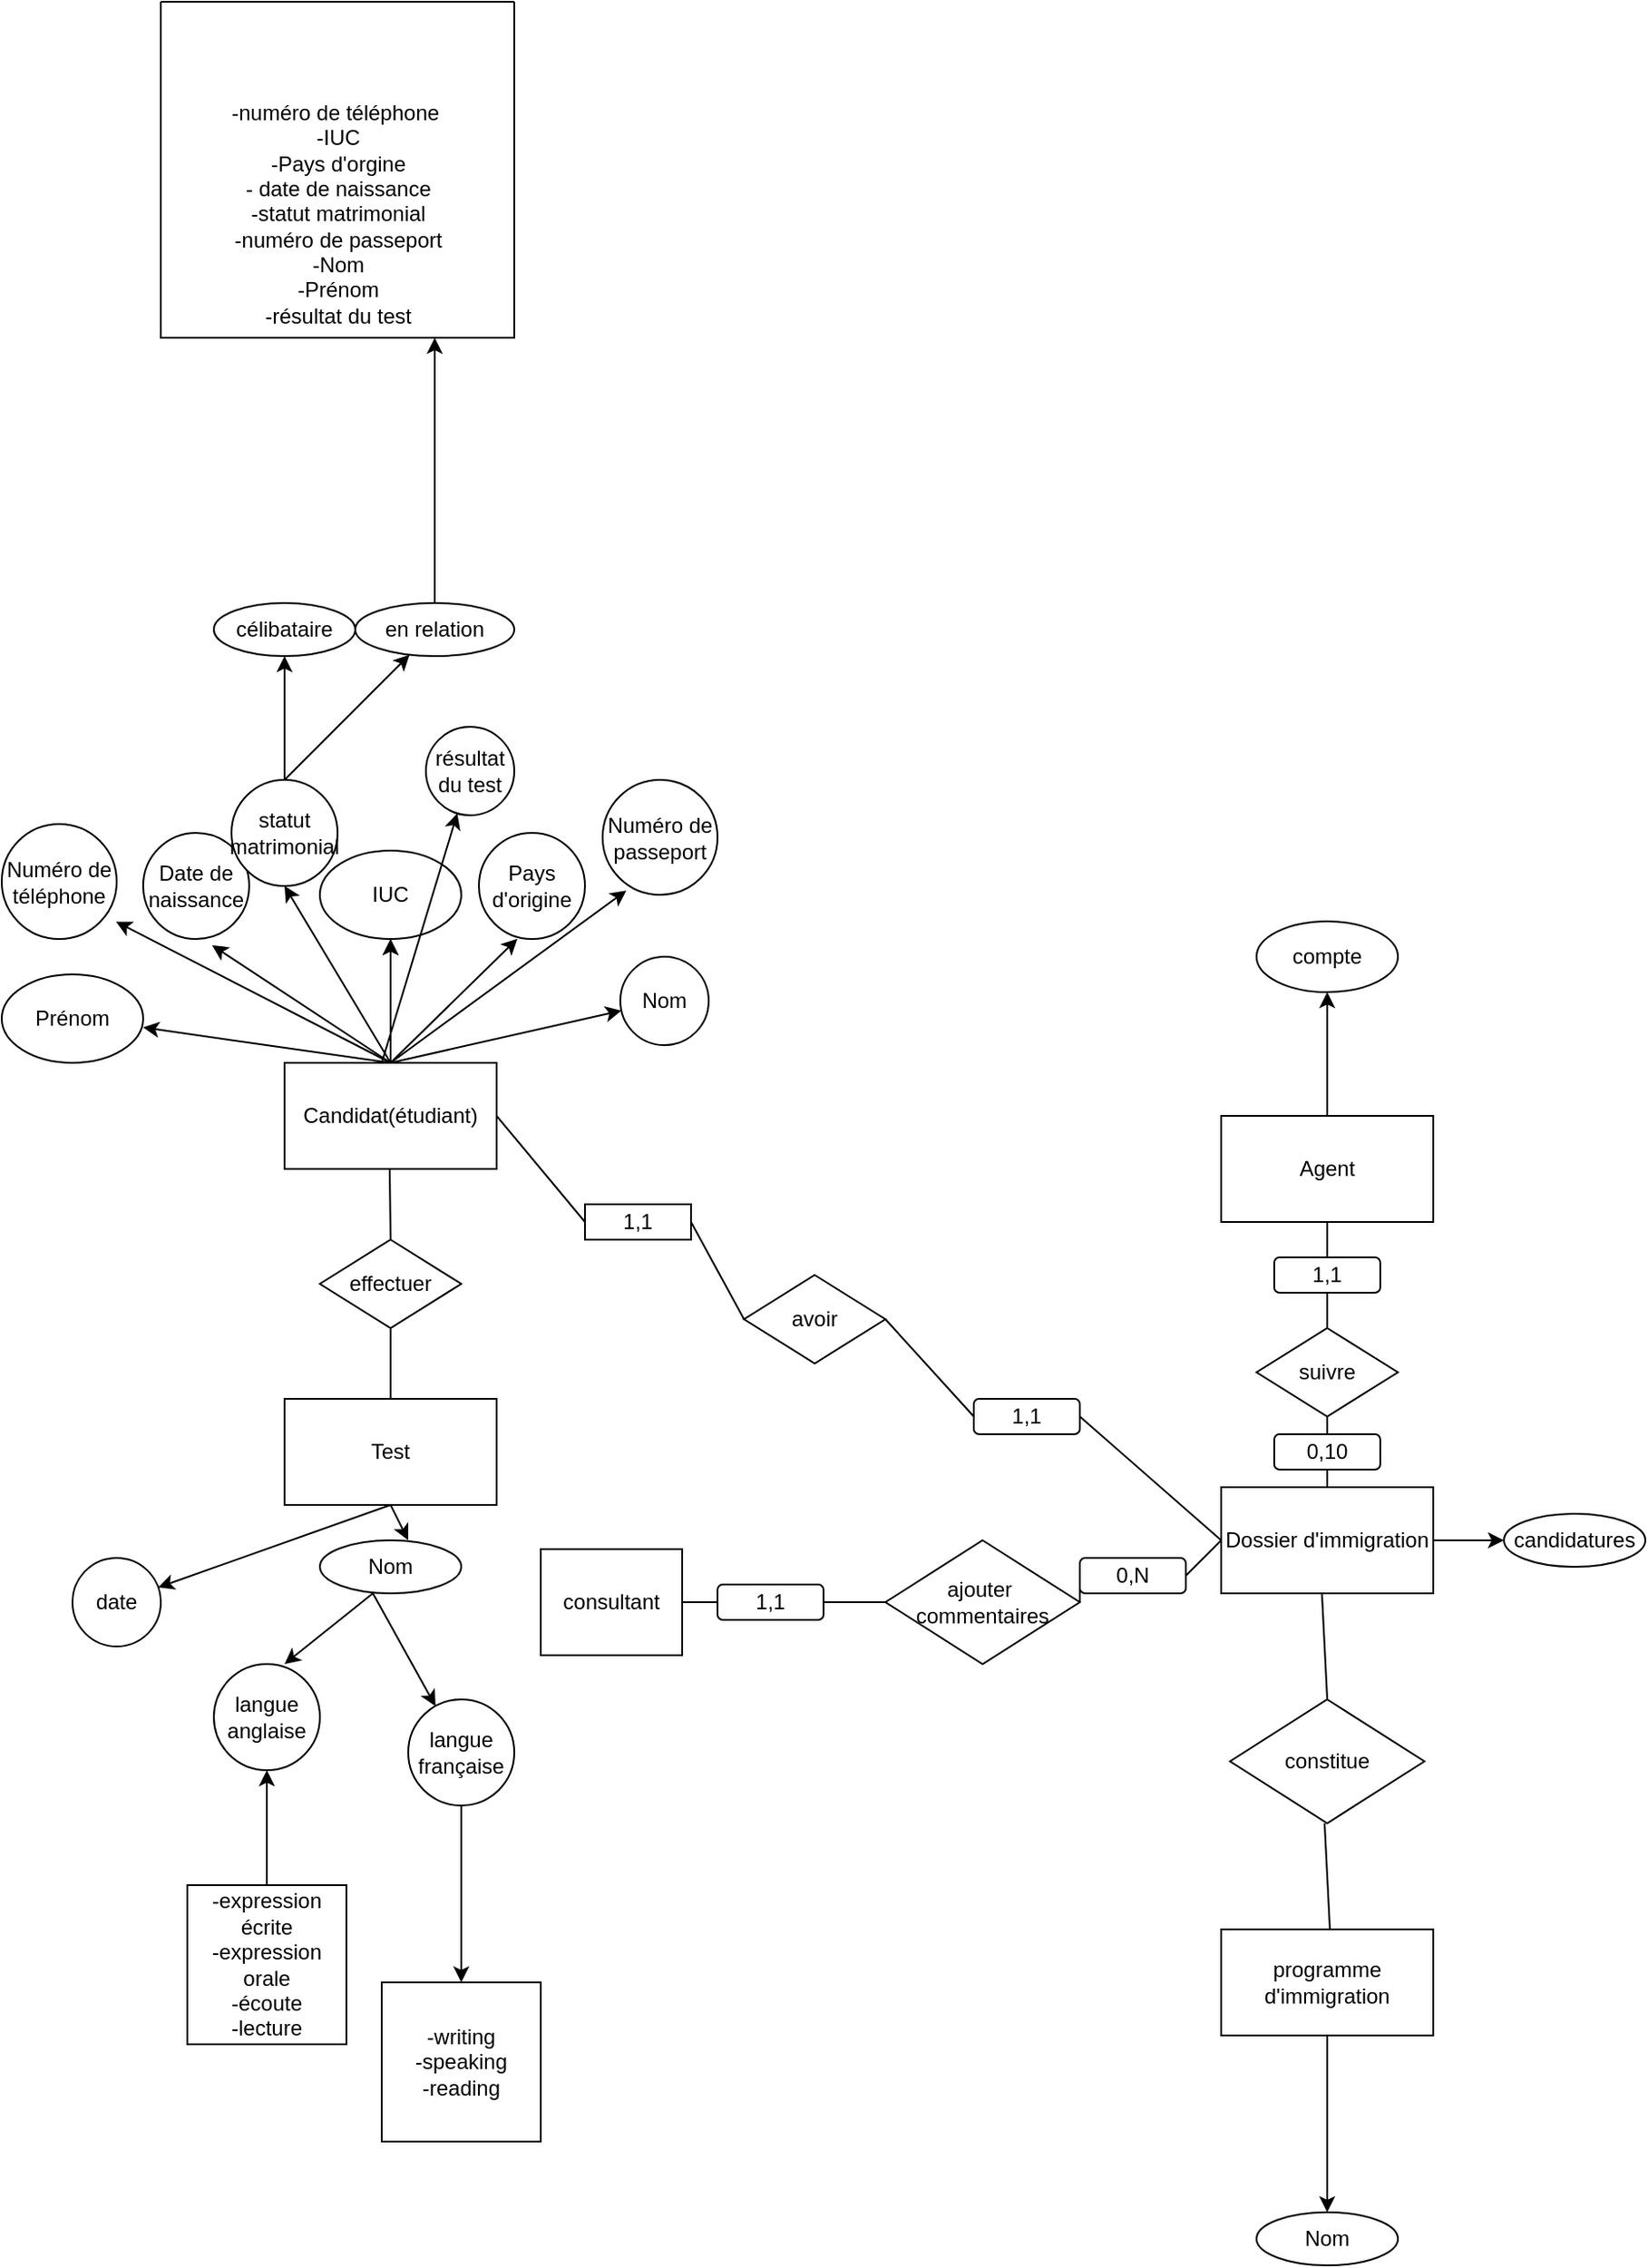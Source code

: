 <mxfile version="23.1.6" type="device" pages="2">
  <diagram name="Exercice1 - 1- modèle entité-relationnel" id="fhU_g64vVES2-TFn09sz">
    <mxGraphModel dx="1023" dy="2075" grid="1" gridSize="10" guides="1" tooltips="1" connect="1" arrows="1" fold="1" page="1" pageScale="1" pageWidth="827" pageHeight="1169" math="0" shadow="0">
      <root>
        <mxCell id="0" />
        <mxCell id="1" parent="0" />
        <mxCell id="cVERZErIQEBMqaUjW_ca-4" value="" style="edgeStyle=orthogonalEdgeStyle;rounded=0;orthogonalLoop=1;jettySize=auto;html=1;" edge="1" parent="1" source="cVERZErIQEBMqaUjW_ca-2" target="cVERZErIQEBMqaUjW_ca-3">
          <mxGeometry relative="1" as="geometry" />
        </mxCell>
        <mxCell id="cVERZErIQEBMqaUjW_ca-17" value="" style="edgeStyle=orthogonalEdgeStyle;rounded=0;orthogonalLoop=1;jettySize=auto;html=1;" edge="1" parent="1" source="cVERZErIQEBMqaUjW_ca-2" target="cVERZErIQEBMqaUjW_ca-3">
          <mxGeometry relative="1" as="geometry" />
        </mxCell>
        <mxCell id="cVERZErIQEBMqaUjW_ca-2" value="Candidat(étudiant)" style="rounded=0;whiteSpace=wrap;html=1;" vertex="1" parent="1">
          <mxGeometry x="160" y="120" width="120" height="60" as="geometry" />
        </mxCell>
        <mxCell id="cVERZErIQEBMqaUjW_ca-3" value="IUC" style="ellipse;whiteSpace=wrap;html=1;rounded=0;" vertex="1" parent="1">
          <mxGeometry x="180" width="80" height="50" as="geometry" />
        </mxCell>
        <mxCell id="cVERZErIQEBMqaUjW_ca-7" value="Prénom" style="ellipse;whiteSpace=wrap;html=1;rounded=0;" vertex="1" parent="1">
          <mxGeometry y="70" width="80" height="50" as="geometry" />
        </mxCell>
        <mxCell id="cVERZErIQEBMqaUjW_ca-11" value="Date de naissance" style="ellipse;whiteSpace=wrap;html=1;aspect=fixed;" vertex="1" parent="1">
          <mxGeometry x="80" y="-10" width="60" height="60" as="geometry" />
        </mxCell>
        <mxCell id="cVERZErIQEBMqaUjW_ca-12" value="Pays d&#39;origine" style="ellipse;whiteSpace=wrap;html=1;aspect=fixed;" vertex="1" parent="1">
          <mxGeometry x="270" y="-10" width="60" height="60" as="geometry" />
        </mxCell>
        <mxCell id="cVERZErIQEBMqaUjW_ca-14" value="" style="endArrow=classic;html=1;rounded=0;entryX=0.65;entryY=1.058;entryDx=0;entryDy=0;entryPerimeter=0;" edge="1" parent="1" target="cVERZErIQEBMqaUjW_ca-11">
          <mxGeometry width="50" height="50" relative="1" as="geometry">
            <mxPoint x="220" y="120" as="sourcePoint" />
            <mxPoint x="280" y="230" as="targetPoint" />
          </mxGeometry>
        </mxCell>
        <mxCell id="cVERZErIQEBMqaUjW_ca-16" value="" style="endArrow=classic;html=1;rounded=0;entryX=0.363;entryY=0.997;entryDx=0;entryDy=0;entryPerimeter=0;exitX=0.5;exitY=0;exitDx=0;exitDy=0;" edge="1" parent="1" source="cVERZErIQEBMqaUjW_ca-2" target="cVERZErIQEBMqaUjW_ca-12">
          <mxGeometry width="50" height="50" relative="1" as="geometry">
            <mxPoint x="250" y="120" as="sourcePoint" />
            <mxPoint x="300" y="70" as="targetPoint" />
          </mxGeometry>
        </mxCell>
        <mxCell id="cVERZErIQEBMqaUjW_ca-19" value="" style="endArrow=classic;html=1;rounded=0;" edge="1" parent="1" target="cVERZErIQEBMqaUjW_ca-20">
          <mxGeometry width="50" height="50" relative="1" as="geometry">
            <mxPoint x="220" y="120" as="sourcePoint" />
            <mxPoint x="390" y="70" as="targetPoint" />
          </mxGeometry>
        </mxCell>
        <mxCell id="cVERZErIQEBMqaUjW_ca-20" value="Nom" style="ellipse;whiteSpace=wrap;html=1;aspect=fixed;" vertex="1" parent="1">
          <mxGeometry x="350" y="60" width="50" height="50" as="geometry" />
        </mxCell>
        <mxCell id="cVERZErIQEBMqaUjW_ca-22" value="" style="endArrow=classic;html=1;rounded=0;" edge="1" parent="1">
          <mxGeometry width="50" height="50" relative="1" as="geometry">
            <mxPoint x="220" y="120" as="sourcePoint" />
            <mxPoint x="80" y="100" as="targetPoint" />
          </mxGeometry>
        </mxCell>
        <mxCell id="cVERZErIQEBMqaUjW_ca-23" value="" style="endArrow=classic;html=1;rounded=0;entryX=0.994;entryY=0.849;entryDx=0;entryDy=0;entryPerimeter=0;" edge="1" parent="1" target="cVERZErIQEBMqaUjW_ca-25">
          <mxGeometry width="50" height="50" relative="1" as="geometry">
            <mxPoint x="220" y="120" as="sourcePoint" />
            <mxPoint x="105.857" y="55.795" as="targetPoint" />
          </mxGeometry>
        </mxCell>
        <mxCell id="cVERZErIQEBMqaUjW_ca-25" value="Numéro de téléphone" style="ellipse;whiteSpace=wrap;html=1;aspect=fixed;" vertex="1" parent="1">
          <mxGeometry y="-15" width="65" height="65" as="geometry" />
        </mxCell>
        <mxCell id="cVERZErIQEBMqaUjW_ca-26" value="Numéro de passeport" style="ellipse;whiteSpace=wrap;html=1;aspect=fixed;" vertex="1" parent="1">
          <mxGeometry x="340" y="-40" width="65" height="65" as="geometry" />
        </mxCell>
        <mxCell id="cVERZErIQEBMqaUjW_ca-27" value="" style="endArrow=classic;html=1;rounded=0;entryX=0.206;entryY=0.963;entryDx=0;entryDy=0;entryPerimeter=0;" edge="1" parent="1" target="cVERZErIQEBMqaUjW_ca-26">
          <mxGeometry width="50" height="50" relative="1" as="geometry">
            <mxPoint x="220" y="120" as="sourcePoint" />
            <mxPoint x="270" y="230" as="targetPoint" />
          </mxGeometry>
        </mxCell>
        <mxCell id="cVERZErIQEBMqaUjW_ca-59" value="" style="edgeStyle=orthogonalEdgeStyle;rounded=0;orthogonalLoop=1;jettySize=auto;html=1;" edge="1" parent="1" source="cVERZErIQEBMqaUjW_ca-28" target="cVERZErIQEBMqaUjW_ca-58">
          <mxGeometry relative="1" as="geometry" />
        </mxCell>
        <mxCell id="cVERZErIQEBMqaUjW_ca-28" value="statut matrimonial" style="ellipse;whiteSpace=wrap;html=1;aspect=fixed;" vertex="1" parent="1">
          <mxGeometry x="130" y="-40" width="60" height="60" as="geometry" />
        </mxCell>
        <mxCell id="cVERZErIQEBMqaUjW_ca-29" value="" style="endArrow=classic;html=1;rounded=0;exitX=0.5;exitY=0;exitDx=0;exitDy=0;" edge="1" parent="1" source="cVERZErIQEBMqaUjW_ca-2">
          <mxGeometry width="50" height="50" relative="1" as="geometry">
            <mxPoint x="120" y="70" as="sourcePoint" />
            <mxPoint x="160" y="20" as="targetPoint" />
          </mxGeometry>
        </mxCell>
        <mxCell id="cVERZErIQEBMqaUjW_ca-57" value="" style="edgeStyle=orthogonalEdgeStyle;rounded=0;orthogonalLoop=1;jettySize=auto;html=1;" edge="1" parent="1" source="cVERZErIQEBMqaUjW_ca-30" target="cVERZErIQEBMqaUjW_ca-56">
          <mxGeometry relative="1" as="geometry" />
        </mxCell>
        <mxCell id="cVERZErIQEBMqaUjW_ca-30" value="programme d&#39;immigration" style="rounded=0;whiteSpace=wrap;html=1;" vertex="1" parent="1">
          <mxGeometry x="690" y="610" width="120" height="60" as="geometry" />
        </mxCell>
        <mxCell id="cVERZErIQEBMqaUjW_ca-33" value="Test" style="rounded=0;whiteSpace=wrap;html=1;" vertex="1" parent="1">
          <mxGeometry x="160" y="310" width="120" height="60" as="geometry" />
        </mxCell>
        <mxCell id="cVERZErIQEBMqaUjW_ca-50" value="" style="edgeStyle=orthogonalEdgeStyle;rounded=0;orthogonalLoop=1;jettySize=auto;html=1;" edge="1" parent="1" source="cVERZErIQEBMqaUjW_ca-34" target="cVERZErIQEBMqaUjW_ca-49">
          <mxGeometry relative="1" as="geometry" />
        </mxCell>
        <mxCell id="cVERZErIQEBMqaUjW_ca-34" value="Agent" style="rounded=0;whiteSpace=wrap;html=1;" vertex="1" parent="1">
          <mxGeometry x="690" y="150" width="120" height="60" as="geometry" />
        </mxCell>
        <mxCell id="cVERZErIQEBMqaUjW_ca-35" value="consultant" style="rounded=0;whiteSpace=wrap;html=1;" vertex="1" parent="1">
          <mxGeometry x="305" y="395" width="80" height="60" as="geometry" />
        </mxCell>
        <mxCell id="cVERZErIQEBMqaUjW_ca-43" value="" style="edgeStyle=orthogonalEdgeStyle;rounded=0;orthogonalLoop=1;jettySize=auto;html=1;" edge="1" parent="1" source="cVERZErIQEBMqaUjW_ca-36" target="cVERZErIQEBMqaUjW_ca-42">
          <mxGeometry relative="1" as="geometry" />
        </mxCell>
        <mxCell id="cVERZErIQEBMqaUjW_ca-36" value="Dossier d&#39;immigration" style="rounded=0;whiteSpace=wrap;html=1;" vertex="1" parent="1">
          <mxGeometry x="690" y="360" width="120" height="60" as="geometry" />
        </mxCell>
        <mxCell id="cVERZErIQEBMqaUjW_ca-38" value="" style="endArrow=none;html=1;rounded=0;exitX=0.5;exitY=0;exitDx=0;exitDy=0;" edge="1" parent="1" source="cVERZErIQEBMqaUjW_ca-36" target="cVERZErIQEBMqaUjW_ca-39">
          <mxGeometry width="50" height="50" relative="1" as="geometry">
            <mxPoint x="90" y="500" as="sourcePoint" />
            <mxPoint x="140" y="450" as="targetPoint" />
          </mxGeometry>
        </mxCell>
        <mxCell id="cVERZErIQEBMqaUjW_ca-39" value="suivre" style="rhombus;whiteSpace=wrap;html=1;" vertex="1" parent="1">
          <mxGeometry x="710" y="270" width="80" height="50" as="geometry" />
        </mxCell>
        <mxCell id="cVERZErIQEBMqaUjW_ca-41" value="" style="endArrow=none;html=1;rounded=0;exitX=0.5;exitY=0;exitDx=0;exitDy=0;entryX=0.5;entryY=1;entryDx=0;entryDy=0;" edge="1" parent="1" source="cVERZErIQEBMqaUjW_ca-39" target="cVERZErIQEBMqaUjW_ca-34">
          <mxGeometry width="50" height="50" relative="1" as="geometry">
            <mxPoint x="760" y="370" as="sourcePoint" />
            <mxPoint x="760" y="330" as="targetPoint" />
          </mxGeometry>
        </mxCell>
        <mxCell id="cVERZErIQEBMqaUjW_ca-42" value="candidatures" style="ellipse;whiteSpace=wrap;html=1;rounded=0;" vertex="1" parent="1">
          <mxGeometry x="850" y="375" width="80" height="30" as="geometry" />
        </mxCell>
        <mxCell id="cVERZErIQEBMqaUjW_ca-44" value="effectuer" style="rhombus;whiteSpace=wrap;html=1;" vertex="1" parent="1">
          <mxGeometry x="180" y="220" width="80" height="50" as="geometry" />
        </mxCell>
        <mxCell id="cVERZErIQEBMqaUjW_ca-46" value="" style="endArrow=none;html=1;rounded=0;entryX=0.5;entryY=1;entryDx=0;entryDy=0;" edge="1" parent="1">
          <mxGeometry width="50" height="50" relative="1" as="geometry">
            <mxPoint x="220" y="220" as="sourcePoint" />
            <mxPoint x="219.5" y="180" as="targetPoint" />
          </mxGeometry>
        </mxCell>
        <mxCell id="cVERZErIQEBMqaUjW_ca-47" value="" style="endArrow=none;html=1;rounded=0;" edge="1" parent="1">
          <mxGeometry width="50" height="50" relative="1" as="geometry">
            <mxPoint x="220" y="310" as="sourcePoint" />
            <mxPoint x="220" y="270" as="targetPoint" />
          </mxGeometry>
        </mxCell>
        <mxCell id="cVERZErIQEBMqaUjW_ca-49" value="compte" style="ellipse;whiteSpace=wrap;html=1;rounded=0;" vertex="1" parent="1">
          <mxGeometry x="710" y="40" width="80" height="40" as="geometry" />
        </mxCell>
        <mxCell id="cVERZErIQEBMqaUjW_ca-55" value="0,10" style="rounded=1;whiteSpace=wrap;html=1;" vertex="1" parent="1">
          <mxGeometry x="720" y="330" width="60" height="20" as="geometry" />
        </mxCell>
        <mxCell id="cVERZErIQEBMqaUjW_ca-56" value="Nom" style="ellipse;whiteSpace=wrap;html=1;rounded=0;" vertex="1" parent="1">
          <mxGeometry x="710" y="770" width="80" height="30" as="geometry" />
        </mxCell>
        <mxCell id="cVERZErIQEBMqaUjW_ca-58" value="célibataire" style="ellipse;whiteSpace=wrap;html=1;" vertex="1" parent="1">
          <mxGeometry x="120" y="-140" width="80" height="30" as="geometry" />
        </mxCell>
        <mxCell id="cVERZErIQEBMqaUjW_ca-60" value="" style="endArrow=classic;html=1;rounded=0;exitX=0.5;exitY=0;exitDx=0;exitDy=0;" edge="1" parent="1" source="cVERZErIQEBMqaUjW_ca-28" target="cVERZErIQEBMqaUjW_ca-61">
          <mxGeometry width="50" height="50" relative="1" as="geometry">
            <mxPoint x="280" y="60" as="sourcePoint" />
            <mxPoint x="330" y="10" as="targetPoint" />
            <Array as="points" />
          </mxGeometry>
        </mxCell>
        <mxCell id="cVERZErIQEBMqaUjW_ca-88" value="" style="edgeStyle=orthogonalEdgeStyle;rounded=0;orthogonalLoop=1;jettySize=auto;html=1;" edge="1" parent="1" source="cVERZErIQEBMqaUjW_ca-61">
          <mxGeometry relative="1" as="geometry">
            <mxPoint x="245" y="-290" as="targetPoint" />
          </mxGeometry>
        </mxCell>
        <mxCell id="cVERZErIQEBMqaUjW_ca-61" value="en relation" style="ellipse;whiteSpace=wrap;html=1;" vertex="1" parent="1">
          <mxGeometry x="200" y="-140" width="90" height="30" as="geometry" />
        </mxCell>
        <mxCell id="cVERZErIQEBMqaUjW_ca-89" style="edgeStyle=orthogonalEdgeStyle;rounded=0;orthogonalLoop=1;jettySize=auto;html=1;exitX=0.5;exitY=1;exitDx=0;exitDy=0;" edge="1" parent="1">
          <mxGeometry relative="1" as="geometry">
            <mxPoint x="245" y="-290" as="sourcePoint" />
            <mxPoint x="245" y="-290" as="targetPoint" />
          </mxGeometry>
        </mxCell>
        <mxCell id="cVERZErIQEBMqaUjW_ca-93" value="" style="endArrow=classic;html=1;rounded=0;" edge="1" parent="1" target="cVERZErIQEBMqaUjW_ca-94">
          <mxGeometry width="50" height="50" relative="1" as="geometry">
            <mxPoint x="210" y="420" as="sourcePoint" />
            <mxPoint x="250" y="450" as="targetPoint" />
          </mxGeometry>
        </mxCell>
        <mxCell id="cVERZErIQEBMqaUjW_ca-105" value="" style="edgeStyle=orthogonalEdgeStyle;rounded=0;orthogonalLoop=1;jettySize=auto;html=1;" edge="1" parent="1" source="cVERZErIQEBMqaUjW_ca-94" target="cVERZErIQEBMqaUjW_ca-104">
          <mxGeometry relative="1" as="geometry" />
        </mxCell>
        <mxCell id="cVERZErIQEBMqaUjW_ca-94" value="langue française" style="ellipse;whiteSpace=wrap;html=1;aspect=fixed;" vertex="1" parent="1">
          <mxGeometry x="230" y="480" width="60" height="60" as="geometry" />
        </mxCell>
        <mxCell id="cVERZErIQEBMqaUjW_ca-96" value="" style="endArrow=classic;html=1;rounded=0;" edge="1" parent="1">
          <mxGeometry width="50" height="50" relative="1" as="geometry">
            <mxPoint x="210" y="420" as="sourcePoint" />
            <mxPoint x="160" y="460" as="targetPoint" />
          </mxGeometry>
        </mxCell>
        <mxCell id="cVERZErIQEBMqaUjW_ca-97" value="langue anglaise" style="ellipse;whiteSpace=wrap;html=1;aspect=fixed;" vertex="1" parent="1">
          <mxGeometry x="120" y="460" width="60" height="60" as="geometry" />
        </mxCell>
        <mxCell id="cVERZErIQEBMqaUjW_ca-98" value="" style="swimlane;startSize=0;" vertex="1" parent="1">
          <mxGeometry x="90" y="-480" width="200" height="190" as="geometry" />
        </mxCell>
        <mxCell id="cVERZErIQEBMqaUjW_ca-100" value="-numéro de téléphone&amp;nbsp;&lt;br&gt;-IUC&lt;br&gt;-Pays d&#39;orgine&lt;br&gt;- date de naissance&lt;br&gt;-statut matrimonial&lt;br&gt;-numéro de passeport&lt;br&gt;-Nom&lt;br&gt;-Prénom&lt;br&gt;-résultat du test" style="text;html=1;align=center;verticalAlign=middle;resizable=0;points=[];autosize=1;strokeColor=none;fillColor=none;" vertex="1" parent="cVERZErIQEBMqaUjW_ca-98">
          <mxGeometry x="30" y="50" width="140" height="140" as="geometry" />
        </mxCell>
        <mxCell id="cVERZErIQEBMqaUjW_ca-103" value="" style="edgeStyle=orthogonalEdgeStyle;rounded=0;orthogonalLoop=1;jettySize=auto;html=1;" edge="1" parent="1" source="cVERZErIQEBMqaUjW_ca-102" target="cVERZErIQEBMqaUjW_ca-97">
          <mxGeometry relative="1" as="geometry" />
        </mxCell>
        <mxCell id="cVERZErIQEBMqaUjW_ca-102" value="-expression écrite&lt;br&gt;-expression orale&lt;br&gt;-écoute&lt;br&gt;-lecture" style="whiteSpace=wrap;html=1;aspect=fixed;" vertex="1" parent="1">
          <mxGeometry x="105" y="585" width="90" height="90" as="geometry" />
        </mxCell>
        <mxCell id="cVERZErIQEBMqaUjW_ca-104" value="-writing&lt;br&gt;-speaking&lt;br&gt;-reading" style="whiteSpace=wrap;html=1;" vertex="1" parent="1">
          <mxGeometry x="215" y="640" width="90" height="90" as="geometry" />
        </mxCell>
        <mxCell id="cVERZErIQEBMqaUjW_ca-107" value="" style="endArrow=classic;html=1;rounded=0;" edge="1" parent="1" target="cVERZErIQEBMqaUjW_ca-108">
          <mxGeometry width="50" height="50" relative="1" as="geometry">
            <mxPoint x="220" y="370" as="sourcePoint" />
            <mxPoint x="100" y="420" as="targetPoint" />
          </mxGeometry>
        </mxCell>
        <mxCell id="cVERZErIQEBMqaUjW_ca-108" value="date" style="ellipse;whiteSpace=wrap;html=1;aspect=fixed;" vertex="1" parent="1">
          <mxGeometry x="40" y="400" width="50" height="50" as="geometry" />
        </mxCell>
        <mxCell id="cVERZErIQEBMqaUjW_ca-109" value="Nom" style="ellipse;whiteSpace=wrap;html=1;rounded=0;" vertex="1" parent="1">
          <mxGeometry x="180" y="390" width="80" height="30" as="geometry" />
        </mxCell>
        <mxCell id="cVERZErIQEBMqaUjW_ca-111" value="" style="endArrow=classic;html=1;rounded=0;exitX=0.5;exitY=1;exitDx=0;exitDy=0;" edge="1" parent="1" source="cVERZErIQEBMqaUjW_ca-33">
          <mxGeometry width="50" height="50" relative="1" as="geometry">
            <mxPoint x="180" y="440" as="sourcePoint" />
            <mxPoint x="230" y="390" as="targetPoint" />
          </mxGeometry>
        </mxCell>
        <mxCell id="cVERZErIQEBMqaUjW_ca-112" value="" style="endArrow=classic;html=1;rounded=0;" edge="1" parent="1" target="cVERZErIQEBMqaUjW_ca-113">
          <mxGeometry width="50" height="50" relative="1" as="geometry">
            <mxPoint x="215" y="120" as="sourcePoint" />
            <mxPoint x="280" y="-60" as="targetPoint" />
          </mxGeometry>
        </mxCell>
        <mxCell id="cVERZErIQEBMqaUjW_ca-113" value="résultat du test" style="ellipse;whiteSpace=wrap;html=1;aspect=fixed;" vertex="1" parent="1">
          <mxGeometry x="240" y="-70" width="50" height="50" as="geometry" />
        </mxCell>
        <mxCell id="cVERZErIQEBMqaUjW_ca-114" value="1,1" style="rounded=1;whiteSpace=wrap;html=1;" vertex="1" parent="1">
          <mxGeometry x="720" y="230" width="60" height="20" as="geometry" />
        </mxCell>
        <mxCell id="cVERZErIQEBMqaUjW_ca-115" value="avoir" style="rhombus;whiteSpace=wrap;html=1;" vertex="1" parent="1">
          <mxGeometry x="420" y="240" width="80" height="50" as="geometry" />
        </mxCell>
        <mxCell id="cVERZErIQEBMqaUjW_ca-116" value="" style="endArrow=none;html=1;rounded=0;entryX=1;entryY=0.5;entryDx=0;entryDy=0;exitX=0;exitY=0.5;exitDx=0;exitDy=0;" edge="1" parent="1" source="cVERZErIQEBMqaUjW_ca-118" target="cVERZErIQEBMqaUjW_ca-2">
          <mxGeometry width="50" height="50" relative="1" as="geometry">
            <mxPoint x="230" y="230" as="sourcePoint" />
            <mxPoint x="229.5" y="190" as="targetPoint" />
          </mxGeometry>
        </mxCell>
        <mxCell id="cVERZErIQEBMqaUjW_ca-117" value="" style="endArrow=none;html=1;rounded=0;entryX=0;entryY=0.5;entryDx=0;entryDy=0;exitX=1;exitY=0.5;exitDx=0;exitDy=0;" edge="1" parent="1" source="cVERZErIQEBMqaUjW_ca-120" target="cVERZErIQEBMqaUjW_ca-36">
          <mxGeometry width="50" height="50" relative="1" as="geometry">
            <mxPoint x="240" y="240" as="sourcePoint" />
            <mxPoint x="239.5" y="200" as="targetPoint" />
          </mxGeometry>
        </mxCell>
        <mxCell id="cVERZErIQEBMqaUjW_ca-119" value="" style="endArrow=none;html=1;rounded=0;entryX=1;entryY=0.5;entryDx=0;entryDy=0;exitX=0;exitY=0.5;exitDx=0;exitDy=0;" edge="1" parent="1" source="cVERZErIQEBMqaUjW_ca-115" target="cVERZErIQEBMqaUjW_ca-118">
          <mxGeometry width="50" height="50" relative="1" as="geometry">
            <mxPoint x="420" y="265" as="sourcePoint" />
            <mxPoint x="280" y="150" as="targetPoint" />
          </mxGeometry>
        </mxCell>
        <mxCell id="cVERZErIQEBMqaUjW_ca-118" value="1,1" style="rounded=1;whiteSpace=wrap;html=1;arcSize=0;" vertex="1" parent="1">
          <mxGeometry x="330" y="200" width="60" height="20" as="geometry" />
        </mxCell>
        <mxCell id="cVERZErIQEBMqaUjW_ca-122" value="ajouter&amp;nbsp; commentaires" style="rhombus;whiteSpace=wrap;html=1;" vertex="1" parent="1">
          <mxGeometry x="500" y="390" width="110" height="70" as="geometry" />
        </mxCell>
        <mxCell id="cVERZErIQEBMqaUjW_ca-133" value="" style="endArrow=none;html=1;rounded=0;entryX=0;entryY=0.5;entryDx=0;entryDy=0;exitX=1;exitY=0.5;exitDx=0;exitDy=0;" edge="1" parent="1" source="cVERZErIQEBMqaUjW_ca-135" target="cVERZErIQEBMqaUjW_ca-122">
          <mxGeometry width="50" height="50" relative="1" as="geometry">
            <mxPoint x="510" y="275" as="sourcePoint" />
            <mxPoint x="700" y="400" as="targetPoint" />
          </mxGeometry>
        </mxCell>
        <mxCell id="cVERZErIQEBMqaUjW_ca-134" value="" style="endArrow=none;html=1;rounded=0;entryX=0;entryY=0.5;entryDx=0;entryDy=0;exitX=1;exitY=0.5;exitDx=0;exitDy=0;" edge="1" parent="1" source="cVERZErIQEBMqaUjW_ca-115" target="cVERZErIQEBMqaUjW_ca-120">
          <mxGeometry width="50" height="50" relative="1" as="geometry">
            <mxPoint x="500" y="265" as="sourcePoint" />
            <mxPoint x="690" y="390" as="targetPoint" />
          </mxGeometry>
        </mxCell>
        <mxCell id="cVERZErIQEBMqaUjW_ca-120" value="1,1" style="rounded=1;whiteSpace=wrap;html=1;" vertex="1" parent="1">
          <mxGeometry x="550" y="310" width="60" height="20" as="geometry" />
        </mxCell>
        <mxCell id="cVERZErIQEBMqaUjW_ca-136" value="" style="endArrow=none;html=1;rounded=0;entryX=0;entryY=0.5;entryDx=0;entryDy=0;exitX=1;exitY=0.5;exitDx=0;exitDy=0;" edge="1" parent="1" source="cVERZErIQEBMqaUjW_ca-35" target="cVERZErIQEBMqaUjW_ca-135">
          <mxGeometry width="50" height="50" relative="1" as="geometry">
            <mxPoint x="385" y="425" as="sourcePoint" />
            <mxPoint x="500" y="425" as="targetPoint" />
          </mxGeometry>
        </mxCell>
        <mxCell id="cVERZErIQEBMqaUjW_ca-135" value="1,1" style="rounded=1;whiteSpace=wrap;html=1;" vertex="1" parent="1">
          <mxGeometry x="405" y="415" width="60" height="20" as="geometry" />
        </mxCell>
        <mxCell id="cVERZErIQEBMqaUjW_ca-137" value="" style="endArrow=none;html=1;rounded=0;entryX=0;entryY=0.5;entryDx=0;entryDy=0;exitX=1;exitY=0.5;exitDx=0;exitDy=0;" edge="1" parent="1" source="cVERZErIQEBMqaUjW_ca-138" target="cVERZErIQEBMqaUjW_ca-36">
          <mxGeometry width="50" height="50" relative="1" as="geometry">
            <mxPoint x="600" y="420" as="sourcePoint" />
            <mxPoint x="680" y="490" as="targetPoint" />
          </mxGeometry>
        </mxCell>
        <mxCell id="cVERZErIQEBMqaUjW_ca-139" value="" style="endArrow=none;html=1;rounded=0;entryX=0;entryY=0.5;entryDx=0;entryDy=0;exitX=1;exitY=0.5;exitDx=0;exitDy=0;" edge="1" parent="1" source="cVERZErIQEBMqaUjW_ca-122" target="cVERZErIQEBMqaUjW_ca-138">
          <mxGeometry width="50" height="50" relative="1" as="geometry">
            <mxPoint x="610" y="425" as="sourcePoint" />
            <mxPoint x="690" y="390" as="targetPoint" />
          </mxGeometry>
        </mxCell>
        <mxCell id="cVERZErIQEBMqaUjW_ca-138" value="0,N" style="rounded=1;whiteSpace=wrap;html=1;" vertex="1" parent="1">
          <mxGeometry x="610" y="400" width="60" height="20" as="geometry" />
        </mxCell>
        <mxCell id="cVERZErIQEBMqaUjW_ca-141" value="constitue" style="rhombus;whiteSpace=wrap;html=1;" vertex="1" parent="1">
          <mxGeometry x="695" y="480" width="110" height="70" as="geometry" />
        </mxCell>
        <mxCell id="cVERZErIQEBMqaUjW_ca-142" value="" style="endArrow=none;html=1;rounded=0;entryX=0.5;entryY=0;entryDx=0;entryDy=0;exitX=1;exitY=0.5;exitDx=0;exitDy=0;" edge="1" parent="1" target="cVERZErIQEBMqaUjW_ca-141">
          <mxGeometry width="50" height="50" relative="1" as="geometry">
            <mxPoint x="747" y="420" as="sourcePoint" />
            <mxPoint x="827" y="490" as="targetPoint" />
          </mxGeometry>
        </mxCell>
        <mxCell id="cVERZErIQEBMqaUjW_ca-144" value="" style="endArrow=none;html=1;rounded=0;entryX=0.5;entryY=0;entryDx=0;entryDy=0;exitX=1;exitY=0.5;exitDx=0;exitDy=0;" edge="1" parent="1">
          <mxGeometry width="50" height="50" relative="1" as="geometry">
            <mxPoint x="748.5" y="550" as="sourcePoint" />
            <mxPoint x="751.5" y="610" as="targetPoint" />
          </mxGeometry>
        </mxCell>
      </root>
    </mxGraphModel>
  </diagram>
  <diagram id="q_UxtAIXQPLnL3xsH4ra" name="Exercice1 - 2-modèle relationnel">
    <mxGraphModel dx="1302" dy="2151" grid="1" gridSize="10" guides="1" tooltips="1" connect="1" arrows="1" fold="1" page="1" pageScale="1" pageWidth="827" pageHeight="1169" math="0" shadow="0">
      <root>
        <mxCell id="0" />
        <mxCell id="1" parent="0" />
        <mxCell id="WblomnU5MGht0Sw9-TtA-1" value="-candidats(ID, numéro de téléphone,&amp;nbsp;&lt;span style=&quot;&quot;&gt;IUC,&amp;nbsp;&lt;/span&gt;&lt;span style=&quot;&quot;&gt;Pays d&#39;origine,&amp;nbsp;&lt;/span&gt;&lt;span style=&quot;&quot;&gt;date de naissance,&amp;nbsp;&lt;/span&gt;&lt;span style=&quot;&quot;&gt;statut matrimonial,&amp;nbsp;&lt;/span&gt;&lt;span style=&quot;&quot;&gt;numéro de passeport,&amp;nbsp;&lt;/span&gt;&lt;span style=&quot;&quot;&gt;Nom&lt;/span&gt;&lt;span style=&quot;&quot;&gt;, Prénom,&amp;nbsp;&lt;/span&gt;&lt;span style=&quot;&quot;&gt;résultat du test)&lt;/span&gt;&lt;br&gt;&lt;br&gt;-Test(ID, Nom, #Date)&lt;br&gt;-consultant()&lt;br&gt;-dossier d&#39;immigration(ID, candidatures)&lt;br&gt;-programme d&#39;immigration(ID, Nom)&lt;br&gt;-agent(agent_ID, Compte_ID)&lt;div&gt;&lt;br&gt;&lt;/div&gt;" style="whiteSpace=wrap;html=1;aspect=fixed;" vertex="1" parent="1">
          <mxGeometry x="30" y="-140" width="860" height="860" as="geometry" />
        </mxCell>
      </root>
    </mxGraphModel>
  </diagram>
</mxfile>
